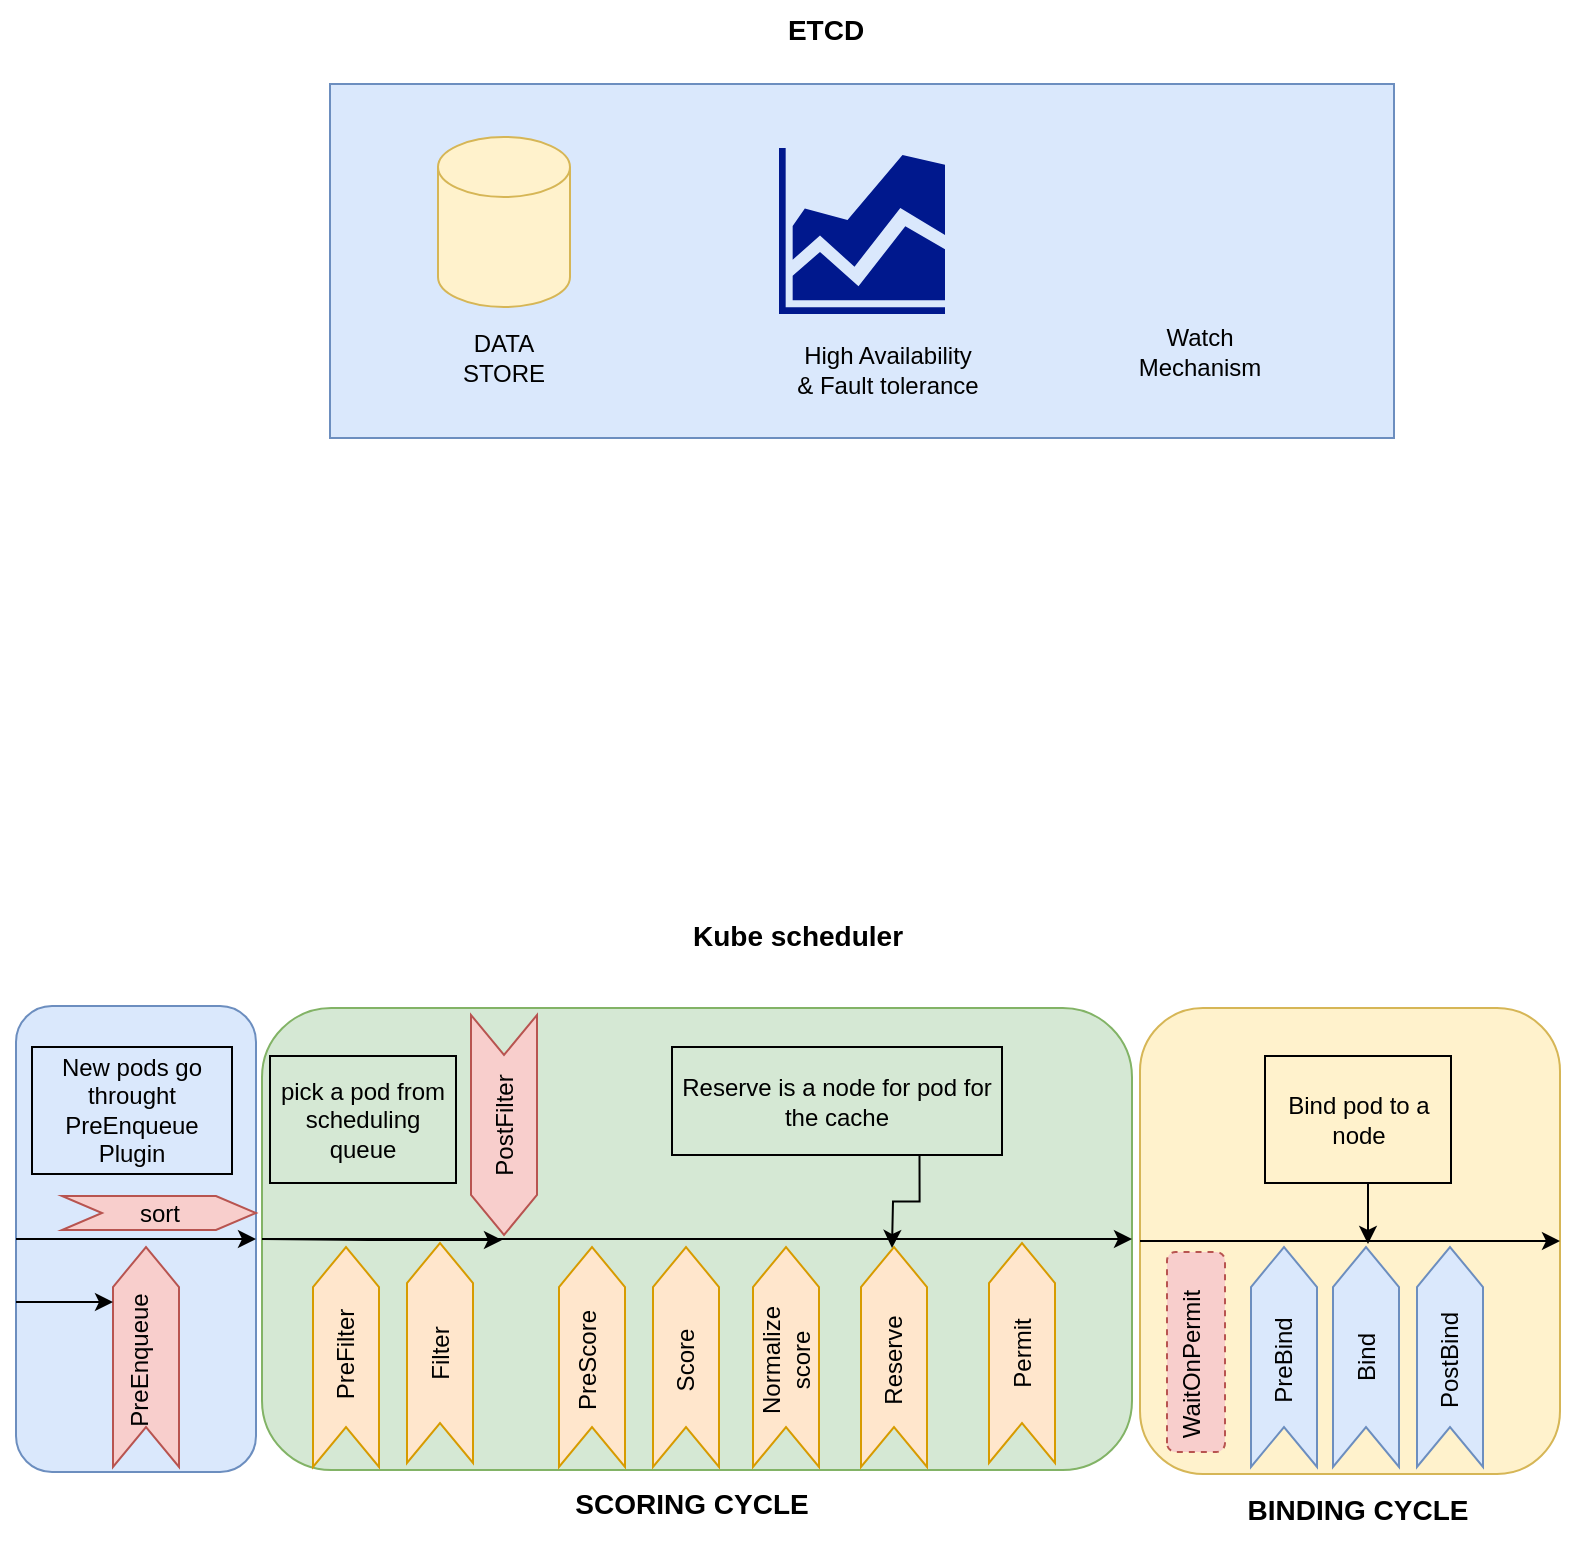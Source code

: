 <mxfile version="24.7.4">
  <diagram name="Page-1" id="Mq07d8Tasdf_FGT2xFhH">
    <mxGraphModel dx="880" dy="426" grid="0" gridSize="10" guides="1" tooltips="1" connect="1" arrows="1" fold="1" page="1" pageScale="1" pageWidth="850" pageHeight="1100" math="0" shadow="0">
      <root>
        <mxCell id="0" />
        <mxCell id="1" parent="0" />
        <mxCell id="Ui2qDnnyOZmy7S83HE-X-67" value="" style="rounded=0;whiteSpace=wrap;html=1;fillColor=#dae8fc;strokeColor=#6c8ebf;" vertex="1" parent="1">
          <mxGeometry x="200" y="139" width="532" height="177" as="geometry" />
        </mxCell>
        <mxCell id="Ui2qDnnyOZmy7S83HE-X-69" value="" style="shape=image;html=1;verticalAlign=top;verticalLabelPosition=bottom;labelBackgroundColor=#ffffff;imageAspect=0;aspect=fixed;image=https://cdn4.iconfinder.com/data/icons/crime-and-security-24/64/16-128.png" vertex="1" parent="1">
          <mxGeometry x="563" y="144" width="128" height="128" as="geometry" />
        </mxCell>
        <mxCell id="Ui2qDnnyOZmy7S83HE-X-70" value="" style="shape=cylinder3;whiteSpace=wrap;html=1;boundedLbl=1;backgroundOutline=1;size=15;fillColor=#fff2cc;strokeColor=#d6b656;" vertex="1" parent="1">
          <mxGeometry x="254" y="165.5" width="66" height="85" as="geometry" />
        </mxCell>
        <mxCell id="Ui2qDnnyOZmy7S83HE-X-71" value="DATA STORE" style="text;html=1;align=center;verticalAlign=middle;whiteSpace=wrap;rounded=0;" vertex="1" parent="1">
          <mxGeometry x="257" y="261" width="60" height="30" as="geometry" />
        </mxCell>
        <mxCell id="Ui2qDnnyOZmy7S83HE-X-72" value="High Availability &amp;amp; Fault tolerance" style="text;html=1;align=center;verticalAlign=middle;whiteSpace=wrap;rounded=0;" vertex="1" parent="1">
          <mxGeometry x="430.5" y="267" width="95.5" height="30" as="geometry" />
        </mxCell>
        <mxCell id="Ui2qDnnyOZmy7S83HE-X-73" value="Watch Mechanism" style="text;html=1;align=center;verticalAlign=middle;whiteSpace=wrap;rounded=0;" vertex="1" parent="1">
          <mxGeometry x="605" y="258" width="60" height="30" as="geometry" />
        </mxCell>
        <mxCell id="Ui2qDnnyOZmy7S83HE-X-74" value="" style="sketch=0;aspect=fixed;pointerEvents=1;shadow=0;dashed=0;html=1;strokeColor=none;labelPosition=center;verticalLabelPosition=bottom;verticalAlign=top;align=center;fillColor=#00188D;shape=mxgraph.mscae.general.graph" vertex="1" parent="1">
          <mxGeometry x="424.5" y="171" width="83" height="83" as="geometry" />
        </mxCell>
        <mxCell id="Ui2qDnnyOZmy7S83HE-X-75" value="&lt;b&gt;&lt;font style=&quot;font-size: 14px;&quot;&gt;ETCD&lt;/font&gt;&lt;/b&gt;" style="text;html=1;align=center;verticalAlign=middle;whiteSpace=wrap;rounded=0;" vertex="1" parent="1">
          <mxGeometry x="417.5" y="97" width="60" height="30" as="geometry" />
        </mxCell>
        <mxCell id="Ui2qDnnyOZmy7S83HE-X-77" value="" style="rounded=1;whiteSpace=wrap;html=1;fillColor=#d5e8d4;strokeColor=#82b366;" vertex="1" parent="1">
          <mxGeometry x="166" y="601" width="435" height="231" as="geometry" />
        </mxCell>
        <mxCell id="Ui2qDnnyOZmy7S83HE-X-78" value="" style="rounded=1;whiteSpace=wrap;html=1;fillColor=#dae8fc;strokeColor=#6c8ebf;" vertex="1" parent="1">
          <mxGeometry x="43" y="600" width="120" height="233" as="geometry" />
        </mxCell>
        <mxCell id="Ui2qDnnyOZmy7S83HE-X-79" value="" style="rounded=1;whiteSpace=wrap;html=1;fillColor=#fff2cc;strokeColor=#d6b656;" vertex="1" parent="1">
          <mxGeometry x="605" y="601" width="210" height="233" as="geometry" />
        </mxCell>
        <mxCell id="Ui2qDnnyOZmy7S83HE-X-83" value="" style="shape=step;perimeter=stepPerimeter;whiteSpace=wrap;html=1;fixedSize=1;rotation=-90;fillColor=#f8cecc;strokeColor=#b85450;" vertex="1" parent="1">
          <mxGeometry x="53" y="759" width="110" height="33" as="geometry" />
        </mxCell>
        <mxCell id="Ui2qDnnyOZmy7S83HE-X-86" value="" style="endArrow=classic;html=1;rounded=0;exitX=0;exitY=0.5;exitDx=0;exitDy=0;entryX=1;entryY=0.5;entryDx=0;entryDy=0;" edge="1" parent="1" source="Ui2qDnnyOZmy7S83HE-X-78" target="Ui2qDnnyOZmy7S83HE-X-78">
          <mxGeometry width="50" height="50" relative="1" as="geometry">
            <mxPoint x="398" y="692" as="sourcePoint" />
            <mxPoint x="448" y="642" as="targetPoint" />
          </mxGeometry>
        </mxCell>
        <mxCell id="Ui2qDnnyOZmy7S83HE-X-87" value="" style="endArrow=classic;html=1;rounded=0;exitX=0;exitY=0.635;exitDx=0;exitDy=0;exitPerimeter=0;entryX=0.75;entryY=0;entryDx=0;entryDy=0;" edge="1" parent="1" source="Ui2qDnnyOZmy7S83HE-X-78" target="Ui2qDnnyOZmy7S83HE-X-83">
          <mxGeometry width="50" height="50" relative="1" as="geometry">
            <mxPoint x="398" y="692" as="sourcePoint" />
            <mxPoint x="448" y="642" as="targetPoint" />
          </mxGeometry>
        </mxCell>
        <mxCell id="Ui2qDnnyOZmy7S83HE-X-89" value="" style="endArrow=classic;html=1;rounded=0;exitX=0;exitY=0.5;exitDx=0;exitDy=0;entryX=1;entryY=0.5;entryDx=0;entryDy=0;" edge="1" parent="1" source="Ui2qDnnyOZmy7S83HE-X-77" target="Ui2qDnnyOZmy7S83HE-X-77">
          <mxGeometry width="50" height="50" relative="1" as="geometry">
            <mxPoint x="398" y="692" as="sourcePoint" />
            <mxPoint x="448" y="642" as="targetPoint" />
          </mxGeometry>
        </mxCell>
        <mxCell id="Ui2qDnnyOZmy7S83HE-X-90" value="" style="endArrow=classic;html=1;rounded=0;exitX=0;exitY=0.5;exitDx=0;exitDy=0;entryX=1;entryY=0.5;entryDx=0;entryDy=0;" edge="1" parent="1" source="Ui2qDnnyOZmy7S83HE-X-79" target="Ui2qDnnyOZmy7S83HE-X-79">
          <mxGeometry width="50" height="50" relative="1" as="geometry">
            <mxPoint x="398" y="692" as="sourcePoint" />
            <mxPoint x="448" y="642" as="targetPoint" />
          </mxGeometry>
        </mxCell>
        <mxCell id="Ui2qDnnyOZmy7S83HE-X-91" value="" style="shape=step;perimeter=stepPerimeter;whiteSpace=wrap;html=1;fixedSize=1;rotation=-90;fillColor=#ffe6cc;strokeColor=#d79b00;movable=1;resizable=1;rotatable=1;deletable=1;editable=1;locked=0;connectable=1;" vertex="1" parent="1">
          <mxGeometry x="153" y="759" width="110" height="33" as="geometry" />
        </mxCell>
        <mxCell id="Ui2qDnnyOZmy7S83HE-X-92" value="" style="shape=step;perimeter=stepPerimeter;whiteSpace=wrap;html=1;fixedSize=1;rotation=-90;fillColor=#ffe6cc;strokeColor=#d79b00;movable=1;resizable=1;rotatable=1;deletable=1;editable=1;locked=0;connectable=1;" vertex="1" parent="1">
          <mxGeometry x="200" y="757" width="110" height="33" as="geometry" />
        </mxCell>
        <mxCell id="Ui2qDnnyOZmy7S83HE-X-93" value="" style="shape=step;perimeter=stepPerimeter;whiteSpace=wrap;html=1;fixedSize=1;rotation=-90;fillColor=#ffe6cc;strokeColor=#d79b00;movable=1;resizable=1;rotatable=1;deletable=1;editable=1;locked=0;connectable=1;" vertex="1" parent="1">
          <mxGeometry x="276" y="759" width="110" height="33" as="geometry" />
        </mxCell>
        <mxCell id="Ui2qDnnyOZmy7S83HE-X-94" value="" style="shape=step;perimeter=stepPerimeter;whiteSpace=wrap;html=1;fixedSize=1;rotation=-90;fillColor=#ffe6cc;strokeColor=#d79b00;movable=1;resizable=1;rotatable=1;deletable=1;editable=1;locked=0;connectable=1;" vertex="1" parent="1">
          <mxGeometry x="323" y="759" width="110" height="33" as="geometry" />
        </mxCell>
        <mxCell id="Ui2qDnnyOZmy7S83HE-X-95" value="" style="shape=step;perimeter=stepPerimeter;whiteSpace=wrap;html=1;fixedSize=1;rotation=-90;fillColor=#ffe6cc;strokeColor=#d79b00;movable=1;resizable=1;rotatable=1;deletable=1;editable=1;locked=0;connectable=1;" vertex="1" parent="1">
          <mxGeometry x="373" y="759" width="110" height="33" as="geometry" />
        </mxCell>
        <mxCell id="Ui2qDnnyOZmy7S83HE-X-96" value="" style="shape=step;perimeter=stepPerimeter;whiteSpace=wrap;html=1;fixedSize=1;rotation=-90;fillColor=#ffe6cc;strokeColor=#d79b00;movable=1;resizable=1;rotatable=1;deletable=1;editable=1;locked=0;connectable=1;" vertex="1" parent="1">
          <mxGeometry x="427" y="759" width="110" height="33" as="geometry" />
        </mxCell>
        <mxCell id="Ui2qDnnyOZmy7S83HE-X-97" value="" style="shape=step;perimeter=stepPerimeter;whiteSpace=wrap;html=1;fixedSize=1;rotation=-90;fillColor=#ffe6cc;strokeColor=#d79b00;movable=1;resizable=1;rotatable=1;deletable=1;editable=1;locked=0;connectable=1;" vertex="1" parent="1">
          <mxGeometry x="491" y="757" width="110" height="33" as="geometry" />
        </mxCell>
        <mxCell id="Ui2qDnnyOZmy7S83HE-X-98" value="" style="shape=step;perimeter=stepPerimeter;whiteSpace=wrap;html=1;fixedSize=1;rotation=90;fillColor=#f8cecc;strokeColor=#b85450;movable=1;resizable=1;rotatable=1;deletable=1;editable=1;locked=0;connectable=1;" vertex="1" parent="1">
          <mxGeometry x="232" y="643" width="110" height="33" as="geometry" />
        </mxCell>
        <mxCell id="Ui2qDnnyOZmy7S83HE-X-99" value="" style="endArrow=classic;html=1;rounded=0;exitX=0;exitY=0.5;exitDx=0;exitDy=0;" edge="1" parent="1" source="Ui2qDnnyOZmy7S83HE-X-77">
          <mxGeometry width="50" height="50" relative="1" as="geometry">
            <mxPoint x="398" y="692" as="sourcePoint" />
            <mxPoint x="286" y="717" as="targetPoint" />
            <Array as="points">
              <mxPoint x="219" y="717" />
            </Array>
          </mxGeometry>
        </mxCell>
        <mxCell id="Ui2qDnnyOZmy7S83HE-X-100" value="" style="shape=step;perimeter=stepPerimeter;whiteSpace=wrap;html=1;fixedSize=1;rotation=-90;fillColor=#dae8fc;strokeColor=#6c8ebf;" vertex="1" parent="1">
          <mxGeometry x="622" y="759" width="110" height="33" as="geometry" />
        </mxCell>
        <mxCell id="Ui2qDnnyOZmy7S83HE-X-101" value="" style="shape=step;perimeter=stepPerimeter;whiteSpace=wrap;html=1;fixedSize=1;rotation=-90;fillColor=#dae8fc;strokeColor=#6c8ebf;" vertex="1" parent="1">
          <mxGeometry x="663" y="759" width="110" height="33" as="geometry" />
        </mxCell>
        <mxCell id="Ui2qDnnyOZmy7S83HE-X-102" value="" style="shape=step;perimeter=stepPerimeter;whiteSpace=wrap;html=1;fixedSize=1;rotation=-90;fillColor=#dae8fc;strokeColor=#6c8ebf;" vertex="1" parent="1">
          <mxGeometry x="705" y="759" width="110" height="33" as="geometry" />
        </mxCell>
        <mxCell id="Ui2qDnnyOZmy7S83HE-X-103" value="PreEnqueue" style="text;html=1;align=center;verticalAlign=middle;whiteSpace=wrap;rounded=0;rotation=-90;" vertex="1" parent="1">
          <mxGeometry x="75" y="762" width="60" height="30" as="geometry" />
        </mxCell>
        <mxCell id="Ui2qDnnyOZmy7S83HE-X-104" value="PreFilter" style="text;html=1;align=center;verticalAlign=middle;whiteSpace=wrap;rounded=0;rotation=-90;movable=1;resizable=1;rotatable=1;deletable=1;editable=1;locked=0;connectable=1;" vertex="1" parent="1">
          <mxGeometry x="178" y="759" width="60" height="30" as="geometry" />
        </mxCell>
        <mxCell id="Ui2qDnnyOZmy7S83HE-X-105" value="Filter" style="text;html=1;align=center;verticalAlign=middle;whiteSpace=wrap;rounded=0;rotation=-90;movable=1;resizable=1;rotatable=1;deletable=1;editable=1;locked=0;connectable=1;" vertex="1" parent="1">
          <mxGeometry x="225" y="758.5" width="60" height="30" as="geometry" />
        </mxCell>
        <mxCell id="Ui2qDnnyOZmy7S83HE-X-106" value="PreScore" style="text;html=1;align=center;verticalAlign=middle;whiteSpace=wrap;rounded=0;rotation=-90;movable=1;resizable=1;rotatable=1;deletable=1;editable=1;locked=0;connectable=1;" vertex="1" parent="1">
          <mxGeometry x="299" y="762" width="60" height="30" as="geometry" />
        </mxCell>
        <mxCell id="Ui2qDnnyOZmy7S83HE-X-107" value="Score" style="text;html=1;align=center;verticalAlign=middle;whiteSpace=wrap;rounded=0;rotation=-90;movable=1;resizable=1;rotatable=1;deletable=1;editable=1;locked=0;connectable=1;" vertex="1" parent="1">
          <mxGeometry x="348" y="762" width="60" height="30" as="geometry" />
        </mxCell>
        <mxCell id="Ui2qDnnyOZmy7S83HE-X-108" value="Normalize score" style="text;html=1;align=center;verticalAlign=middle;whiteSpace=wrap;rounded=0;rotation=-90;movable=1;resizable=1;rotatable=1;deletable=1;editable=1;locked=0;connectable=1;" vertex="1" parent="1">
          <mxGeometry x="398" y="762" width="60" height="30" as="geometry" />
        </mxCell>
        <mxCell id="Ui2qDnnyOZmy7S83HE-X-109" value="Reserve" style="text;html=1;align=center;verticalAlign=middle;whiteSpace=wrap;rounded=0;rotation=-90;movable=1;resizable=1;rotatable=1;deletable=1;editable=1;locked=0;connectable=1;" vertex="1" parent="1">
          <mxGeometry x="452" y="762" width="60" height="30" as="geometry" />
        </mxCell>
        <mxCell id="Ui2qDnnyOZmy7S83HE-X-110" value="Permit" style="text;html=1;align=center;verticalAlign=middle;whiteSpace=wrap;rounded=0;rotation=-90;movable=1;resizable=1;rotatable=1;deletable=1;editable=1;locked=0;connectable=1;" vertex="1" parent="1">
          <mxGeometry x="516" y="758.5" width="60" height="30" as="geometry" />
        </mxCell>
        <mxCell id="Ui2qDnnyOZmy7S83HE-X-111" value="PreBind" style="text;html=1;align=center;verticalAlign=middle;whiteSpace=wrap;rounded=0;rotation=-90;" vertex="1" parent="1">
          <mxGeometry x="647" y="762" width="60" height="30" as="geometry" />
        </mxCell>
        <mxCell id="Ui2qDnnyOZmy7S83HE-X-112" value="Bind" style="text;html=1;align=center;verticalAlign=middle;whiteSpace=wrap;rounded=0;rotation=-90;" vertex="1" parent="1">
          <mxGeometry x="688" y="760.5" width="60" height="30" as="geometry" />
        </mxCell>
        <mxCell id="Ui2qDnnyOZmy7S83HE-X-113" value="PostBind" style="text;html=1;align=center;verticalAlign=middle;whiteSpace=wrap;rounded=0;rotation=-90;" vertex="1" parent="1">
          <mxGeometry x="730" y="762" width="60" height="30" as="geometry" />
        </mxCell>
        <mxCell id="Ui2qDnnyOZmy7S83HE-X-114" value="PostFilter" style="text;html=1;align=center;verticalAlign=middle;whiteSpace=wrap;rounded=0;rotation=-90;movable=1;resizable=1;rotatable=1;deletable=1;editable=1;locked=0;connectable=1;" vertex="1" parent="1">
          <mxGeometry x="257" y="644.5" width="60" height="30" as="geometry" />
        </mxCell>
        <mxCell id="Ui2qDnnyOZmy7S83HE-X-115" value="" style="shape=step;perimeter=stepPerimeter;whiteSpace=wrap;html=1;fixedSize=1;fillColor=#f8cecc;strokeColor=#b85450;" vertex="1" parent="1">
          <mxGeometry x="66" y="695" width="97" height="17" as="geometry" />
        </mxCell>
        <mxCell id="Ui2qDnnyOZmy7S83HE-X-116" value="sort" style="text;html=1;align=center;verticalAlign=middle;whiteSpace=wrap;rounded=0;" vertex="1" parent="1">
          <mxGeometry x="84.5" y="688.5" width="60" height="30" as="geometry" />
        </mxCell>
        <mxCell id="Ui2qDnnyOZmy7S83HE-X-117" value="" style="rounded=1;whiteSpace=wrap;html=1;dashed=1;rotation=-90;fillColor=#f8cecc;strokeColor=#b85450;" vertex="1" parent="1">
          <mxGeometry x="583" y="758.5" width="100" height="29" as="geometry" />
        </mxCell>
        <mxCell id="Ui2qDnnyOZmy7S83HE-X-118" value="WaitOnPermit" style="text;html=1;align=center;verticalAlign=middle;whiteSpace=wrap;rounded=0;rotation=-90;" vertex="1" parent="1">
          <mxGeometry x="601" y="764" width="60" height="30" as="geometry" />
        </mxCell>
        <mxCell id="Ui2qDnnyOZmy7S83HE-X-119" value="&lt;b&gt;&lt;font style=&quot;font-size: 14px;&quot;&gt;Kube scheduler&lt;/font&gt;&lt;/b&gt;" style="text;html=1;align=center;verticalAlign=middle;whiteSpace=wrap;rounded=0;" vertex="1" parent="1">
          <mxGeometry x="367" y="550" width="134" height="30" as="geometry" />
        </mxCell>
        <mxCell id="Ui2qDnnyOZmy7S83HE-X-120" value="&lt;b&gt;&lt;font style=&quot;font-size: 14px;&quot;&gt;SCORING CYCLE&lt;/font&gt;&lt;/b&gt;" style="text;html=1;align=center;verticalAlign=middle;whiteSpace=wrap;rounded=0;movable=1;resizable=1;rotatable=1;deletable=1;editable=1;locked=0;connectable=1;" vertex="1" parent="1">
          <mxGeometry x="314" y="834" width="134" height="30" as="geometry" />
        </mxCell>
        <mxCell id="Ui2qDnnyOZmy7S83HE-X-121" value="&lt;b&gt;&lt;font style=&quot;font-size: 14px;&quot;&gt;BINDING CYCLE&lt;/font&gt;&lt;/b&gt;" style="text;html=1;align=center;verticalAlign=middle;whiteSpace=wrap;rounded=0;" vertex="1" parent="1">
          <mxGeometry x="647" y="837" width="134" height="30" as="geometry" />
        </mxCell>
        <mxCell id="Ui2qDnnyOZmy7S83HE-X-123" value="New pods go throught PreEnqueue Plugin" style="text;html=1;align=center;verticalAlign=middle;whiteSpace=wrap;rounded=0;strokeColor=default;" vertex="1" parent="1">
          <mxGeometry x="51" y="620.5" width="100" height="63.5" as="geometry" />
        </mxCell>
        <mxCell id="Ui2qDnnyOZmy7S83HE-X-125" style="edgeStyle=orthogonalEdgeStyle;rounded=0;orthogonalLoop=1;jettySize=auto;html=1;exitX=0.75;exitY=1;exitDx=0;exitDy=0;" edge="1" parent="1" source="Ui2qDnnyOZmy7S83HE-X-124">
          <mxGeometry relative="1" as="geometry">
            <mxPoint x="481" y="721" as="targetPoint" />
          </mxGeometry>
        </mxCell>
        <mxCell id="Ui2qDnnyOZmy7S83HE-X-124" value="Reserve is a node for pod for the cache" style="text;html=1;align=center;verticalAlign=middle;whiteSpace=wrap;rounded=0;strokeColor=default;" vertex="1" parent="1">
          <mxGeometry x="371" y="620.5" width="165" height="54" as="geometry" />
        </mxCell>
        <mxCell id="Ui2qDnnyOZmy7S83HE-X-126" value="pick a pod from scheduling queue" style="text;html=1;align=center;verticalAlign=middle;whiteSpace=wrap;rounded=0;strokeColor=default;" vertex="1" parent="1">
          <mxGeometry x="170" y="625" width="93" height="63.5" as="geometry" />
        </mxCell>
        <mxCell id="Ui2qDnnyOZmy7S83HE-X-128" style="edgeStyle=orthogonalEdgeStyle;rounded=0;orthogonalLoop=1;jettySize=auto;html=1;exitX=0.5;exitY=1;exitDx=0;exitDy=0;" edge="1" parent="1" source="Ui2qDnnyOZmy7S83HE-X-127">
          <mxGeometry relative="1" as="geometry">
            <mxPoint x="719" y="719" as="targetPoint" />
          </mxGeometry>
        </mxCell>
        <mxCell id="Ui2qDnnyOZmy7S83HE-X-127" value="Bind pod to a node" style="text;html=1;align=center;verticalAlign=middle;whiteSpace=wrap;rounded=0;strokeColor=default;" vertex="1" parent="1">
          <mxGeometry x="667.5" y="625" width="93" height="63.5" as="geometry" />
        </mxCell>
      </root>
    </mxGraphModel>
  </diagram>
</mxfile>
